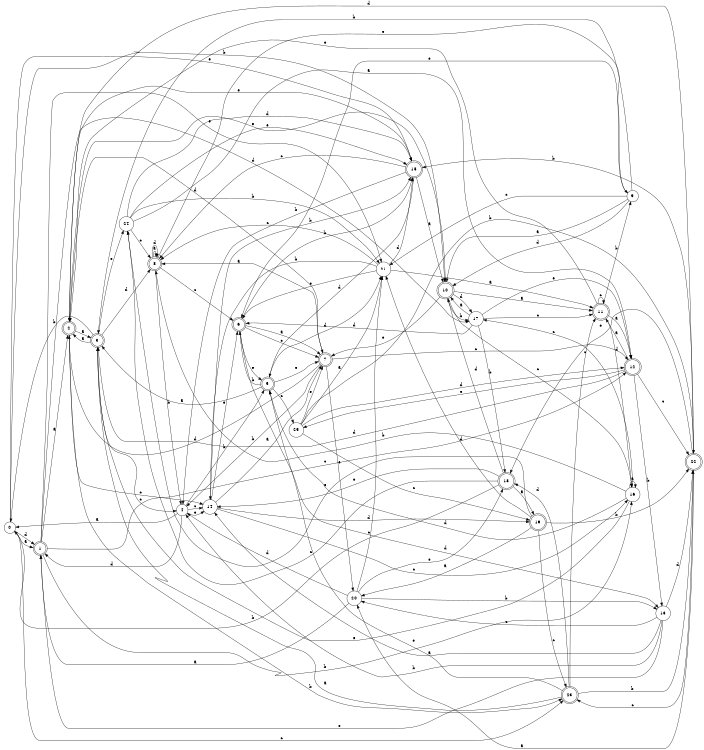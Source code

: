 digraph n21_6 {
__start0 [label="" shape="none"];

rankdir=LR;
size="8,5";

s0 [style="filled", color="black", fillcolor="white" shape="circle", label="0"];
s1 [style="rounded,filled", color="black", fillcolor="white" shape="doublecircle", label="1"];
s2 [style="rounded,filled", color="black", fillcolor="white" shape="doublecircle", label="2"];
s3 [style="rounded,filled", color="black", fillcolor="white" shape="doublecircle", label="3"];
s4 [style="filled", color="black", fillcolor="white" shape="circle", label="4"];
s5 [style="rounded,filled", color="black", fillcolor="white" shape="doublecircle", label="5"];
s6 [style="rounded,filled", color="black", fillcolor="white" shape="doublecircle", label="6"];
s7 [style="rounded,filled", color="black", fillcolor="white" shape="doublecircle", label="7"];
s8 [style="rounded,filled", color="black", fillcolor="white" shape="doublecircle", label="8"];
s9 [style="filled", color="black", fillcolor="white" shape="circle", label="9"];
s10 [style="rounded,filled", color="black", fillcolor="white" shape="doublecircle", label="10"];
s11 [style="rounded,filled", color="black", fillcolor="white" shape="doublecircle", label="11"];
s12 [style="rounded,filled", color="black", fillcolor="white" shape="doublecircle", label="12"];
s13 [style="filled", color="black", fillcolor="white" shape="circle", label="13"];
s14 [style="filled", color="black", fillcolor="white" shape="circle", label="14"];
s15 [style="rounded,filled", color="black", fillcolor="white" shape="doublecircle", label="15"];
s16 [style="filled", color="black", fillcolor="white" shape="circle", label="16"];
s17 [style="filled", color="black", fillcolor="white" shape="circle", label="17"];
s18 [style="rounded,filled", color="black", fillcolor="white" shape="doublecircle", label="18"];
s19 [style="rounded,filled", color="black", fillcolor="white" shape="doublecircle", label="19"];
s20 [style="filled", color="black", fillcolor="white" shape="circle", label="20"];
s21 [style="filled", color="black", fillcolor="white" shape="circle", label="21"];
s22 [style="rounded,filled", color="black", fillcolor="white" shape="doublecircle", label="22"];
s23 [style="rounded,filled", color="black", fillcolor="white" shape="doublecircle", label="23"];
s24 [style="filled", color="black", fillcolor="white" shape="circle", label="24"];
s25 [style="filled", color="black", fillcolor="white" shape="circle", label="25"];
s0 -> s1 [label="a"];
s0 -> s10 [label="b"];
s0 -> s23 [label="c"];
s0 -> s1 [label="d"];
s0 -> s15 [label="e"];
s1 -> s2 [label="a"];
s1 -> s16 [label="b"];
s1 -> s12 [label="c"];
s1 -> s17 [label="d"];
s1 -> s21 [label="e"];
s2 -> s3 [label="a"];
s2 -> s23 [label="b"];
s2 -> s14 [label="c"];
s2 -> s7 [label="d"];
s2 -> s10 [label="e"];
s3 -> s2 [label="a"];
s3 -> s0 [label="b"];
s3 -> s4 [label="c"];
s3 -> s8 [label="d"];
s3 -> s24 [label="e"];
s4 -> s0 [label="a"];
s4 -> s5 [label="b"];
s4 -> s14 [label="c"];
s4 -> s1 [label="d"];
s4 -> s14 [label="e"];
s5 -> s3 [label="a"];
s5 -> s6 [label="b"];
s5 -> s25 [label="c"];
s5 -> s21 [label="d"];
s5 -> s7 [label="e"];
s6 -> s7 [label="a"];
s6 -> s15 [label="b"];
s6 -> s7 [label="c"];
s6 -> s13 [label="d"];
s6 -> s5 [label="e"];
s7 -> s8 [label="a"];
s7 -> s4 [label="b"];
s7 -> s12 [label="c"];
s7 -> s2 [label="d"];
s7 -> s20 [label="e"];
s8 -> s8 [label="a"];
s8 -> s4 [label="b"];
s8 -> s6 [label="c"];
s8 -> s8 [label="d"];
s8 -> s9 [label="e"];
s9 -> s10 [label="a"];
s9 -> s3 [label="b"];
s9 -> s21 [label="c"];
s9 -> s10 [label="d"];
s9 -> s6 [label="e"];
s10 -> s11 [label="a"];
s10 -> s17 [label="b"];
s10 -> s16 [label="c"];
s10 -> s17 [label="d"];
s10 -> s7 [label="e"];
s11 -> s12 [label="a"];
s11 -> s9 [label="b"];
s11 -> s11 [label="c"];
s11 -> s16 [label="d"];
s11 -> s2 [label="e"];
s12 -> s11 [label="a"];
s12 -> s13 [label="b"];
s12 -> s22 [label="c"];
s12 -> s3 [label="d"];
s12 -> s25 [label="e"];
s13 -> s14 [label="a"];
s13 -> s4 [label="b"];
s13 -> s20 [label="c"];
s13 -> s22 [label="d"];
s13 -> s1 [label="e"];
s14 -> s7 [label="a"];
s14 -> s15 [label="b"];
s14 -> s16 [label="c"];
s14 -> s19 [label="d"];
s14 -> s6 [label="e"];
s15 -> s10 [label="a"];
s15 -> s4 [label="b"];
s15 -> s8 [label="c"];
s15 -> s5 [label="d"];
s15 -> s2 [label="e"];
s16 -> s16 [label="a"];
s16 -> s8 [label="b"];
s16 -> s17 [label="c"];
s16 -> s5 [label="d"];
s16 -> s3 [label="e"];
s17 -> s10 [label="a"];
s17 -> s18 [label="b"];
s17 -> s11 [label="c"];
s17 -> s6 [label="d"];
s17 -> s12 [label="e"];
s18 -> s19 [label="a"];
s18 -> s0 [label="b"];
s18 -> s24 [label="c"];
s18 -> s10 [label="d"];
s18 -> s14 [label="e"];
s19 -> s20 [label="a"];
s19 -> s22 [label="b"];
s19 -> s23 [label="c"];
s19 -> s21 [label="d"];
s19 -> s24 [label="e"];
s20 -> s1 [label="a"];
s20 -> s13 [label="b"];
s20 -> s21 [label="c"];
s20 -> s4 [label="d"];
s20 -> s18 [label="e"];
s21 -> s11 [label="a"];
s21 -> s14 [label="b"];
s21 -> s8 [label="c"];
s21 -> s15 [label="d"];
s21 -> s6 [label="e"];
s22 -> s20 [label="a"];
s22 -> s15 [label="b"];
s22 -> s23 [label="c"];
s22 -> s2 [label="d"];
s22 -> s18 [label="e"];
s23 -> s3 [label="a"];
s23 -> s22 [label="b"];
s23 -> s11 [label="c"];
s23 -> s18 [label="d"];
s23 -> s5 [label="e"];
s24 -> s12 [label="a"];
s24 -> s21 [label="b"];
s24 -> s8 [label="c"];
s24 -> s15 [label="d"];
s24 -> s15 [label="e"];
s25 -> s21 [label="a"];
s25 -> s22 [label="b"];
s25 -> s19 [label="c"];
s25 -> s12 [label="d"];
s25 -> s7 [label="e"];

}